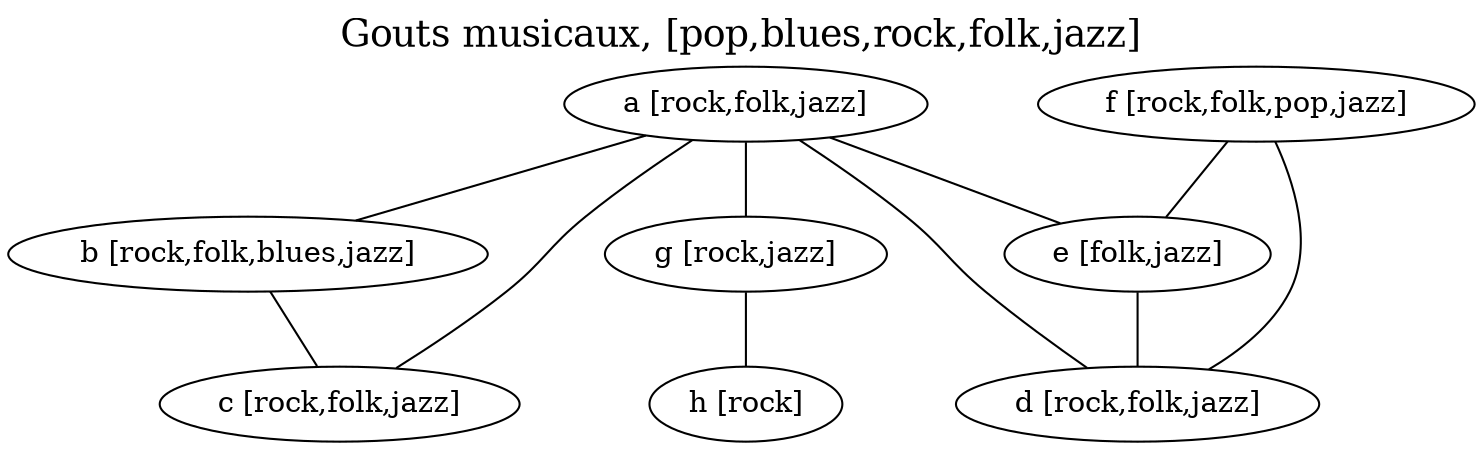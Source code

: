 Graph {
  labelloc=top;
  fontsize=18;
  label="Gouts musicaux, [pop,blues,rock,folk,jazz]";
  a [label="a [rock,folk,jazz]"];
  b [label="b [rock,folk,blues,jazz]"];
  c [label="c [rock,folk,jazz]"];
  d [label="d [rock,folk,jazz]"];
  e [label="e [folk,jazz]"];
  f [label="f [rock,folk,pop,jazz]"];
  g [label="g [rock,jazz]"];
  h [label="h [rock]"];
  a -- b;
  a -- c;
  a -- d;
  a -- e;
  b -- c;
  f -- d;
  e -- d;
  f -- e;
  a -- g;
  g -- h;
}
